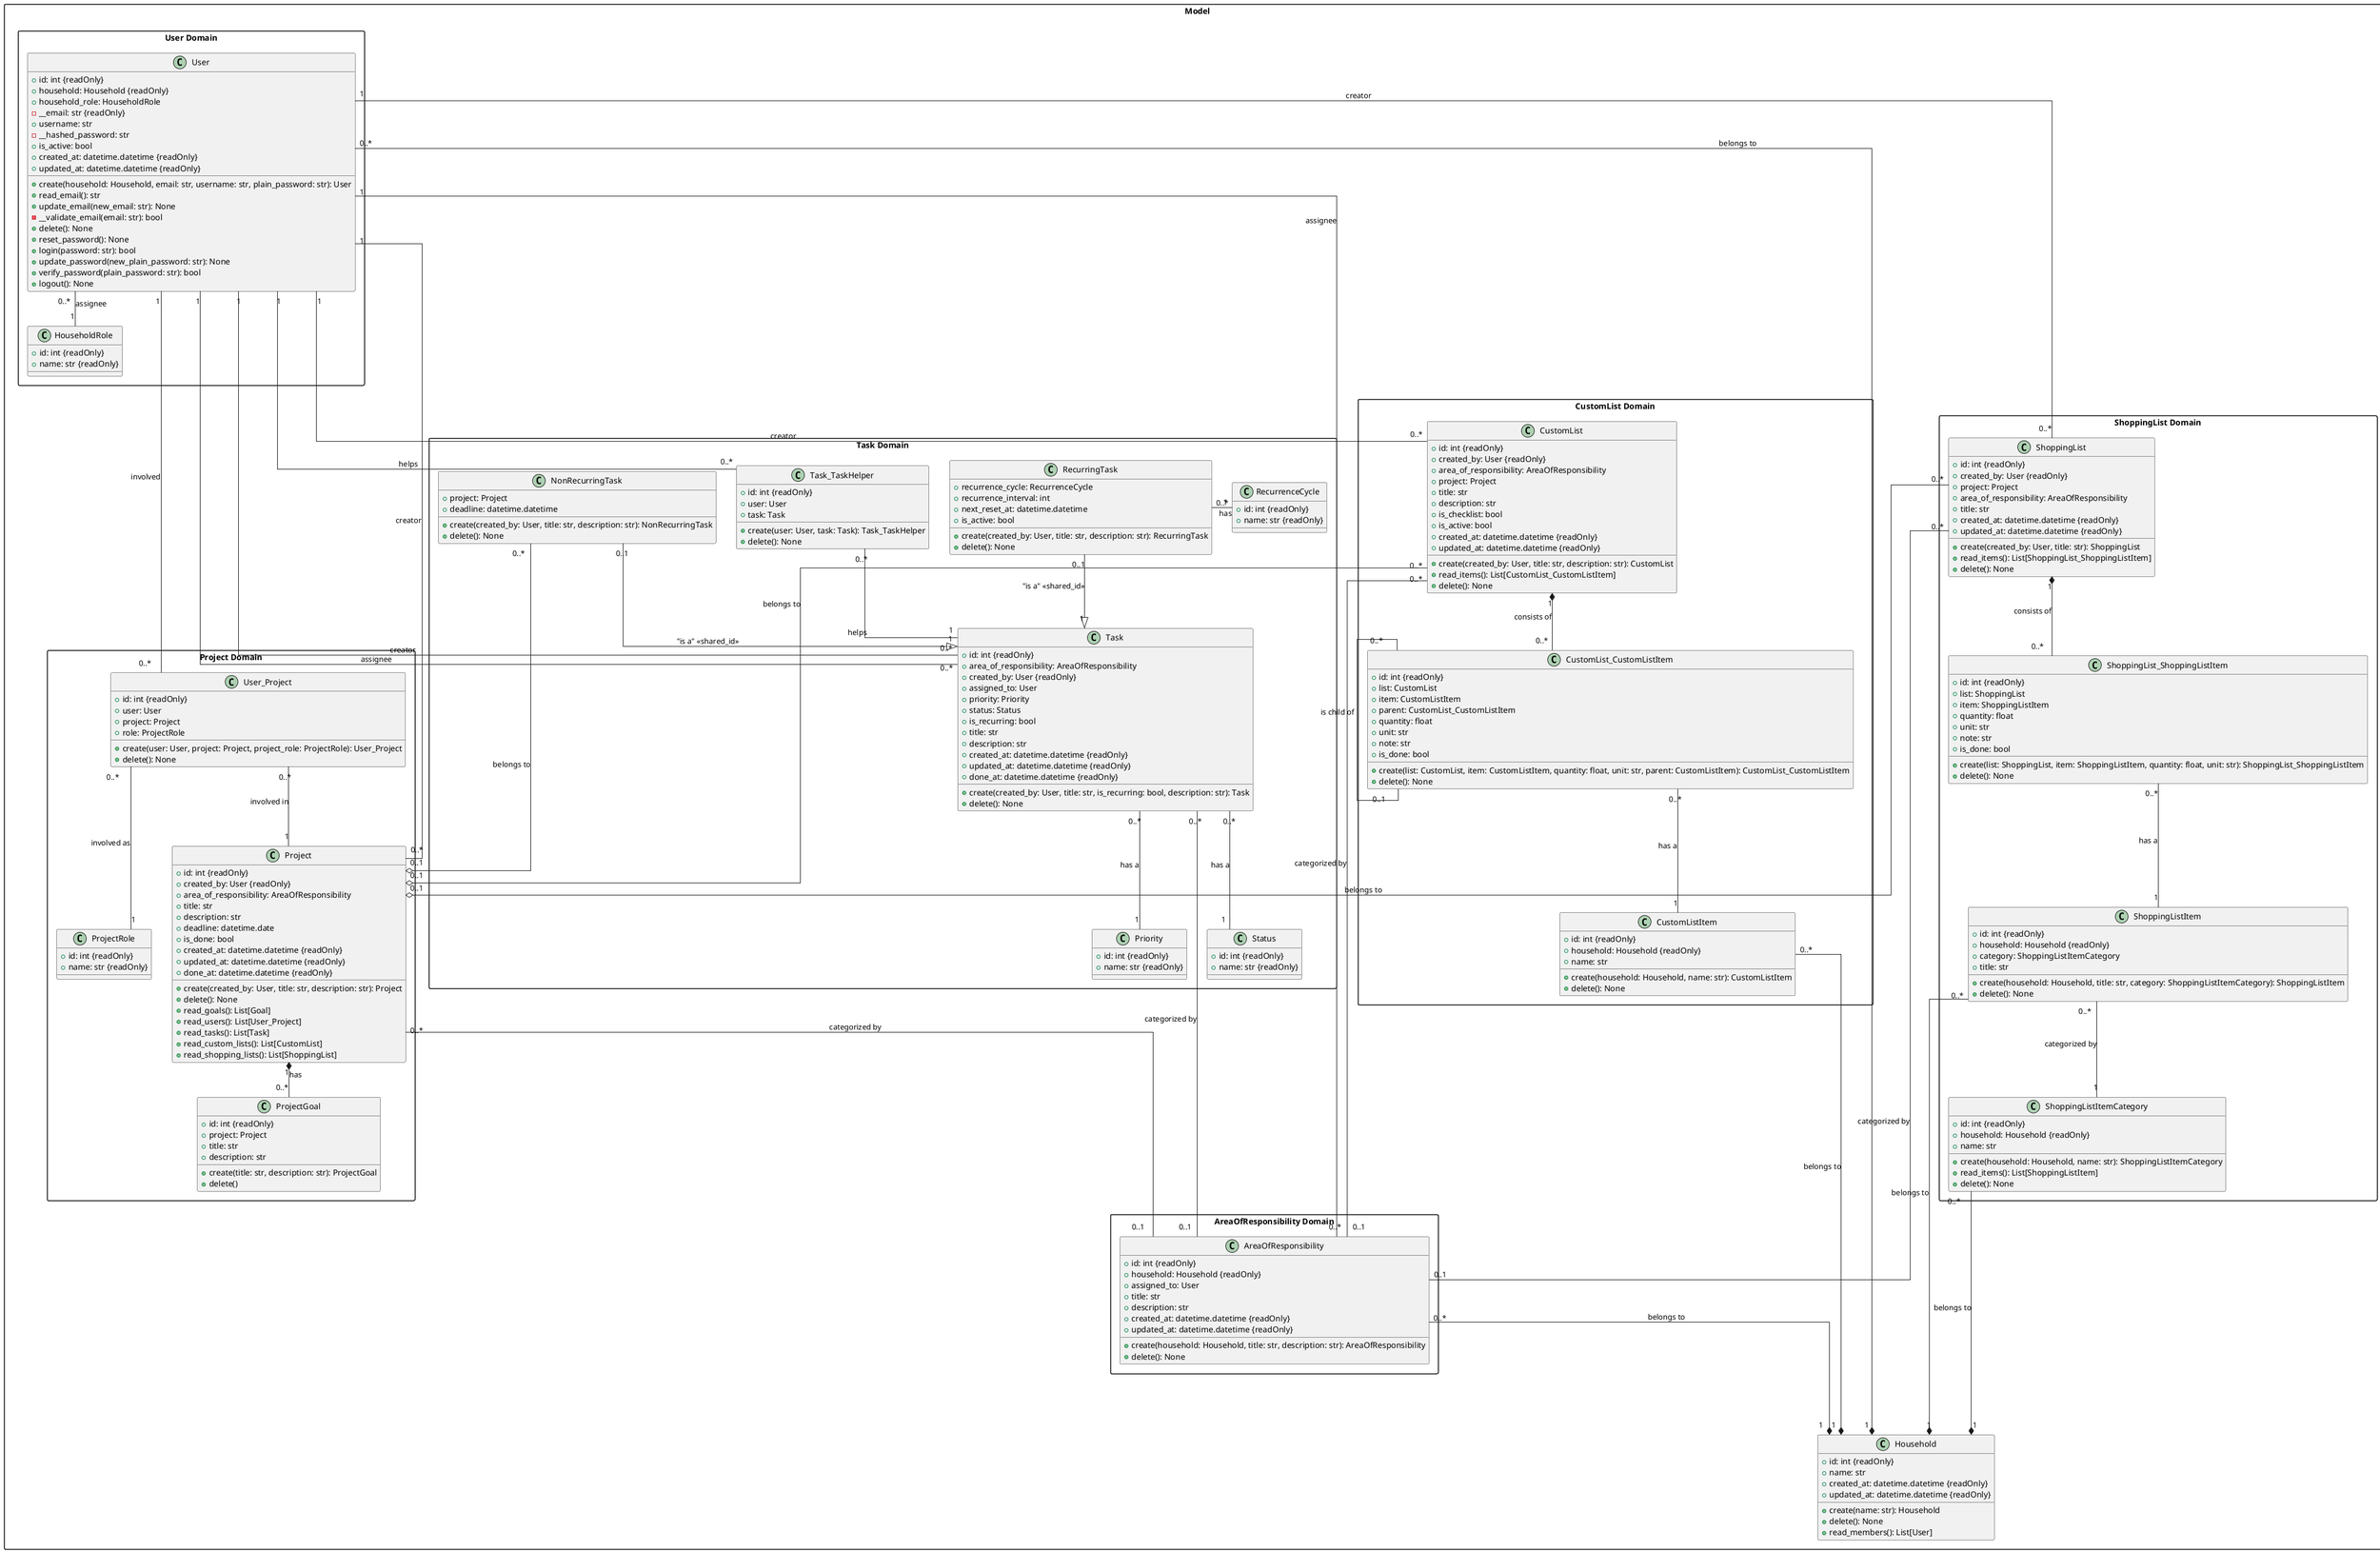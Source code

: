 @startuml
skinparam {
    linetype ortho
    packageStyle rectangle
}

'--------------------------------
' Model
'--------------------------------
package "Model" {
    Class Household {
        ' attributes --------------------------
        + id: int {readOnly}
        + name: str
        + created_at: datetime.datetime {readOnly}
        + updated_at: datetime.datetime {readOnly}
        ' methods --------------------------
        + create(name: str): Household
        + delete(): None
        + read_members(): List[User]
    }

    '--------------------------------
    ' User Domain
    '--------------------------------
    package "User Domain" {
        Class User {
            ' attributes --------------------------
            + id: int {readOnly}
            + household: Household {readOnly}
            + household_role: HouseholdRole
            - __email: str {readOnly}
            + username: str
            - __hashed_password: str
            + is_active: bool
            + created_at: datetime.datetime {readOnly}
            + updated_at: datetime.datetime {readOnly}
            ' methods --------------------------
            + create(household: Household, email: str, username: str, plain_password: str): User
            + read_email(): str
            + update_email(new_email: str): None
            - __validate_email(email: str): bool
            + delete(): None
            + reset_password(): None
            + login(password: str): bool
            + update_password(new_plain_password: str): None
            + verify_password(plain_password: str): bool
            + logout(): None
        }
        Class HouseholdRole {
            ' attributes --------------------------
            + id: int {readOnly}
            + name: str {readOnly}
        }

        ' Relations inside Domain
        User "0..*" -- "1" HouseholdRole : "assignee"
    }

    '--------------------------------
    ' AreaOfResponsibility Domain
    '--------------------------------
    package "AreaOfResponsibility Domain" {
        Class AreaOfResponsibility {
            ' attributes --------------------------
            + id: int {readOnly}
            + household: Household {readOnly}
            + assigned_to: User
            + title: str
            + description: str
            + created_at: datetime.datetime {readOnly}
            + updated_at: datetime.datetime {readOnly}
            ' methods --------------------------
            + create(household: Household, title: str, description: str): AreaOfResponsibility
            + delete(): None
        }
    }

    '--------------------------------
    ' Project Domain
    '--------------------------------
    package "Project Domain" {
        Class Project {
            ' attributes --------------------------
            + id: int {readOnly}
            + created_by: User {readOnly}
            + area_of_responsibility: AreaOfResponsibility
            + title: str
            + description: str
            + deadline: datetime.date
            + is_done: bool
            + created_at: datetime.datetime {readOnly}
            + updated_at: datetime.datetime {readOnly}
            + done_at: datetime.datetime {readOnly}
            ' methods --------------------------
            + create(created_by: User, title: str, description: str): Project
            + delete(): None
            + read_goals(): List[Goal]
            + read_users(): List[User_Project]
            + read_tasks(): List[Task]
            + read_custom_lists(): List[CustomList]
            + read_shopping_lists(): List[ShoppingList]
        }
        Class ProjectGoal {
            ' attributes --------------------------
            + id: int {readOnly}
            + project: Project
            + title: str
            + description: str
            ' methods --------------------------
            + create(title: str, description: str): ProjectGoal
            + delete()
        }
        Class ProjectRole {
            ' attributes --------------------------
            + id: int {readOnly}
            + name: str {readOnly}
        }
        Class User_Project {
            ' attributes --------------------------
            + id: int {readOnly}
            + user: User
            + project: Project
            + role: ProjectRole
            ' methods --------------------------
            + create(user: User, project: Project, project_role: ProjectRole): User_Project
            + delete(): None
        }

        ' Relations inside Domain
        Project "1" *-- "0..*" ProjectGoal : "has"
        User_Project "0..*" -- "1" Project : "involved in"
        User_Project "0..*" -- "1" ProjectRole : "involved as"
    }


    '--------------------------------
    ' CustomList Domain
    '--------------------------------
    package "CustomList Domain" {
        Class CustomList {
            ' attributes --------------------------
            + id: int {readOnly}
            + created_by: User {readOnly}
            + area_of_responsibility: AreaOfResponsibility
            + project: Project
            + title: str
            + description: str
            + is_checklist: bool
            + is_active: bool
            + created_at: datetime.datetime {readOnly}
            + updated_at: datetime.datetime {readOnly}
            ' methods --------------------------
            + create(created_by: User, title: str, description: str): CustomList
            + read_items(): List[CustomList_CustomListItem]
            + delete(): None

        }
        Class CustomListItem {
            ' attributes --------------------------
            + id: int {readOnly}
            + household: Household {readOnly}
            + name: str
            ' methods --------------------------
            + create(household: Household, name: str): CustomListItem
            + delete(): None
        }
        Class CustomList_CustomListItem {
            ' attributes --------------------------
            + id: int {readOnly}
            + list: CustomList
            + item: CustomListItem
            + parent: CustomList_CustomListItem
            + quantity: float
            + unit: str
            + note: str
            + is_done: bool
            ' methods --------------------------
            + create(list: CustomList, item: CustomListItem, quantity: float, unit: str, parent: CustomListItem): CustomList_CustomListItem
            + delete(): None
        }

        ' Relations inside Domain
        CustomList "1" *-- "0..*" CustomList_CustomListItem : "consists of"
        CustomList_CustomListItem "0..*" -- "1" CustomListItem : "has a"
        CustomList_CustomListItem "0..*" -- "0..1" CustomList_CustomListItem : "is child of"
    }

    '--------------------------------
    ' Task Domain
    '--------------------------------
    package "Task Domain" {
        Class Task {
            ' attributes --------------------------
            + id: int {readOnly}
            + area_of_responsibility: AreaOfResponsibility
            + created_by: User {readOnly}
            + assigned_to: User
            + priority: Priority
            + status: Status
            + is_recurring: bool
            + title: str
            + description: str
            + created_at: datetime.datetime {readOnly}
            + updated_at: datetime.datetime {readOnly}
            + done_at: datetime.datetime {readOnly}
            ' methods --------------------------
            + create(created_by: User, title: str, is_recurring: bool, description: str): Task
            + delete(): None
        }
        Class Priority {
            + id: int {readOnly}
            + name: str {readOnly}
        }
        Class Status {
            + id: int {readOnly}
            + name: str {readOnly}
        }
        Class Task_TaskHelper {
            ' attributes --------------------------
            + id: int {readOnly}
            + user: User
            + task: Task
            ' methods --------------------------
            + create(user: User, task: Task): Task_TaskHelper
            + delete(): None
        }
        Class RecurrenceCycle {
            + id: int {readOnly}
            + name: str {readOnly}
        }
        Class RecurringTask {
            ' attributes --------------------------
            + recurrence_cycle: RecurrenceCycle
            + recurrence_interval: int
            + next_reset_at: datetime.datetime
            + is_active: bool
            ' methods --------------------------
            + create(created_by: User, title: str, description: str): RecurringTask
            + delete(): None
        }
        Class NonRecurringTask {
            ' attributes --------------------------
            + project: Project
            + deadline: datetime.datetime
            ' methods --------------------------
            + create(created_by: User, title: str, description: str): NonRecurringTask
            + delete(): None
        }

        ' Relations inside Domain
        Task "0..*" -- "1" Priority : "has a"
        Task "0..*" -- "1" Status : "has a"
        Task_TaskHelper "0..*" -- "1" Task : "helps"

        RecurringTask  "0..*" - "1" RecurrenceCycle : "has"

        ' Inheritance NonRecurring- and Recurring Tasks from Task
        NonRecurringTask "0..1"--|> "1" Task : "is a" <<shared_id>>
        RecurringTask "0..1" --|> "1" Task : "is a" <<shared_id>>
    }

    '--------------------------------
    ' ShoppingList Domain
    '--------------------------------
    package "ShoppingList Domain" {
        Class ShoppingList {
            ' attributes --------------------------
            + id: int {readOnly}
            + created_by: User {readOnly}
            + project: Project
            + area_of_responsibility: AreaOfResponsibility
            + title: str
            + created_at: datetime.datetime {readOnly}
            + updated_at: datetime.datetime {readOnly}
            ' methods --------------------------
            + create(created_by: User, title: str): ShoppingList
            + read_items(): List[ShoppingList_ShoppingListItem]
            + delete(): None
        }
        Class ShoppingListItemCategory {
            ' attributes --------------------------
            + id: int {readOnly}
            + household: Household {readOnly}
            + name: str
            ' methods --------------------------
            + create(household: Household, name: str): ShoppingListItemCategory
            + read_items(): List[ShoppingListItem]
            + delete(): None
        }
        Class ShoppingListItem {
            ' attributes --------------------------
            + id: int {readOnly}
            + household: Household {readOnly}
            + category: ShoppingListItemCategory
            + title: str
            ' methods --------------------------
            + create(household: Household, title: str, category: ShoppingListItemCategory): ShoppingListItem
            + delete(): None
        }
        Class ShoppingList_ShoppingListItem {
            ' attributes --------------------------
            + id: int {readOnly}
            + list: ShoppingList
            + item: ShoppingListItem
            + quantity: float
            + unit: str
            + note: str
            + is_done: bool
            ' methods --------------------------
            + create(list: ShoppingList, item: ShoppingListItem, quantity: float, unit: str): ShoppingList_ShoppingListItem
            + delete(): None
        }

        ' Relations inside Domain
        ShoppingList "1" *-- "0..*" ShoppingList_ShoppingListItem : "consists of"
        ShoppingList_ShoppingListItem "0..*" -- "1" ShoppingListItem : "has a"
        ShoppingListItem "0..*" -- "1" ShoppingListItemCategory : "categorized by"
    }

    '--------------------------------
    ' Relations inside Model Domain (Cross-Sub-Domains)
    '--------------------------------
    User "0..*" ---* "1" Household : "belongs to"
    AreaOfResponsibility "0..*" ---* "1" Household : "belongs to"
    CustomListItem "0..*" ---* "1" Household : "belongs to"
    ShoppingListItem "0..*" ---* "1" Household : "belongs to"
    ShoppingListItemCategory "0..*" ---* "1" Household : "belongs to"

    User "1" --- "0..*" Task : "creator"
    User "1" --- "0..*" Task : "assignee"
    User "1" --- "0..*" Task_TaskHelper : "helps"
    User "1" --- "0..*" Project : "creator"
    User "1" --- "0..*" User_Project : "involved"
    User "1" --- "0..*" CustomList : "creator"
    User "1" --- "0..*" ShoppingList : "creator"
    User "1" --- "0..*" AreaOfResponsibility : "assignee"

    CustomList "0..*" --- "0..1" AreaOfResponsibility : "categorized by"
    Task "0..*" --- "0..1" AreaOfResponsibility : "categorized by"
    Project "0..*" --- "0..1" AreaOfResponsibility : "categorized by"
    ShoppingList "0..*" --- "0..1" AreaOfResponsibility : "categorized by"

    CustomList "0..*" ---o "0..1" Project : "belongs to"
    NonRecurringTask "0..*" ---o "0..1" Project : "belongs to"
    ShoppingList "0..*" ---o "0..1" Project : "belongs to"
}
@enduml